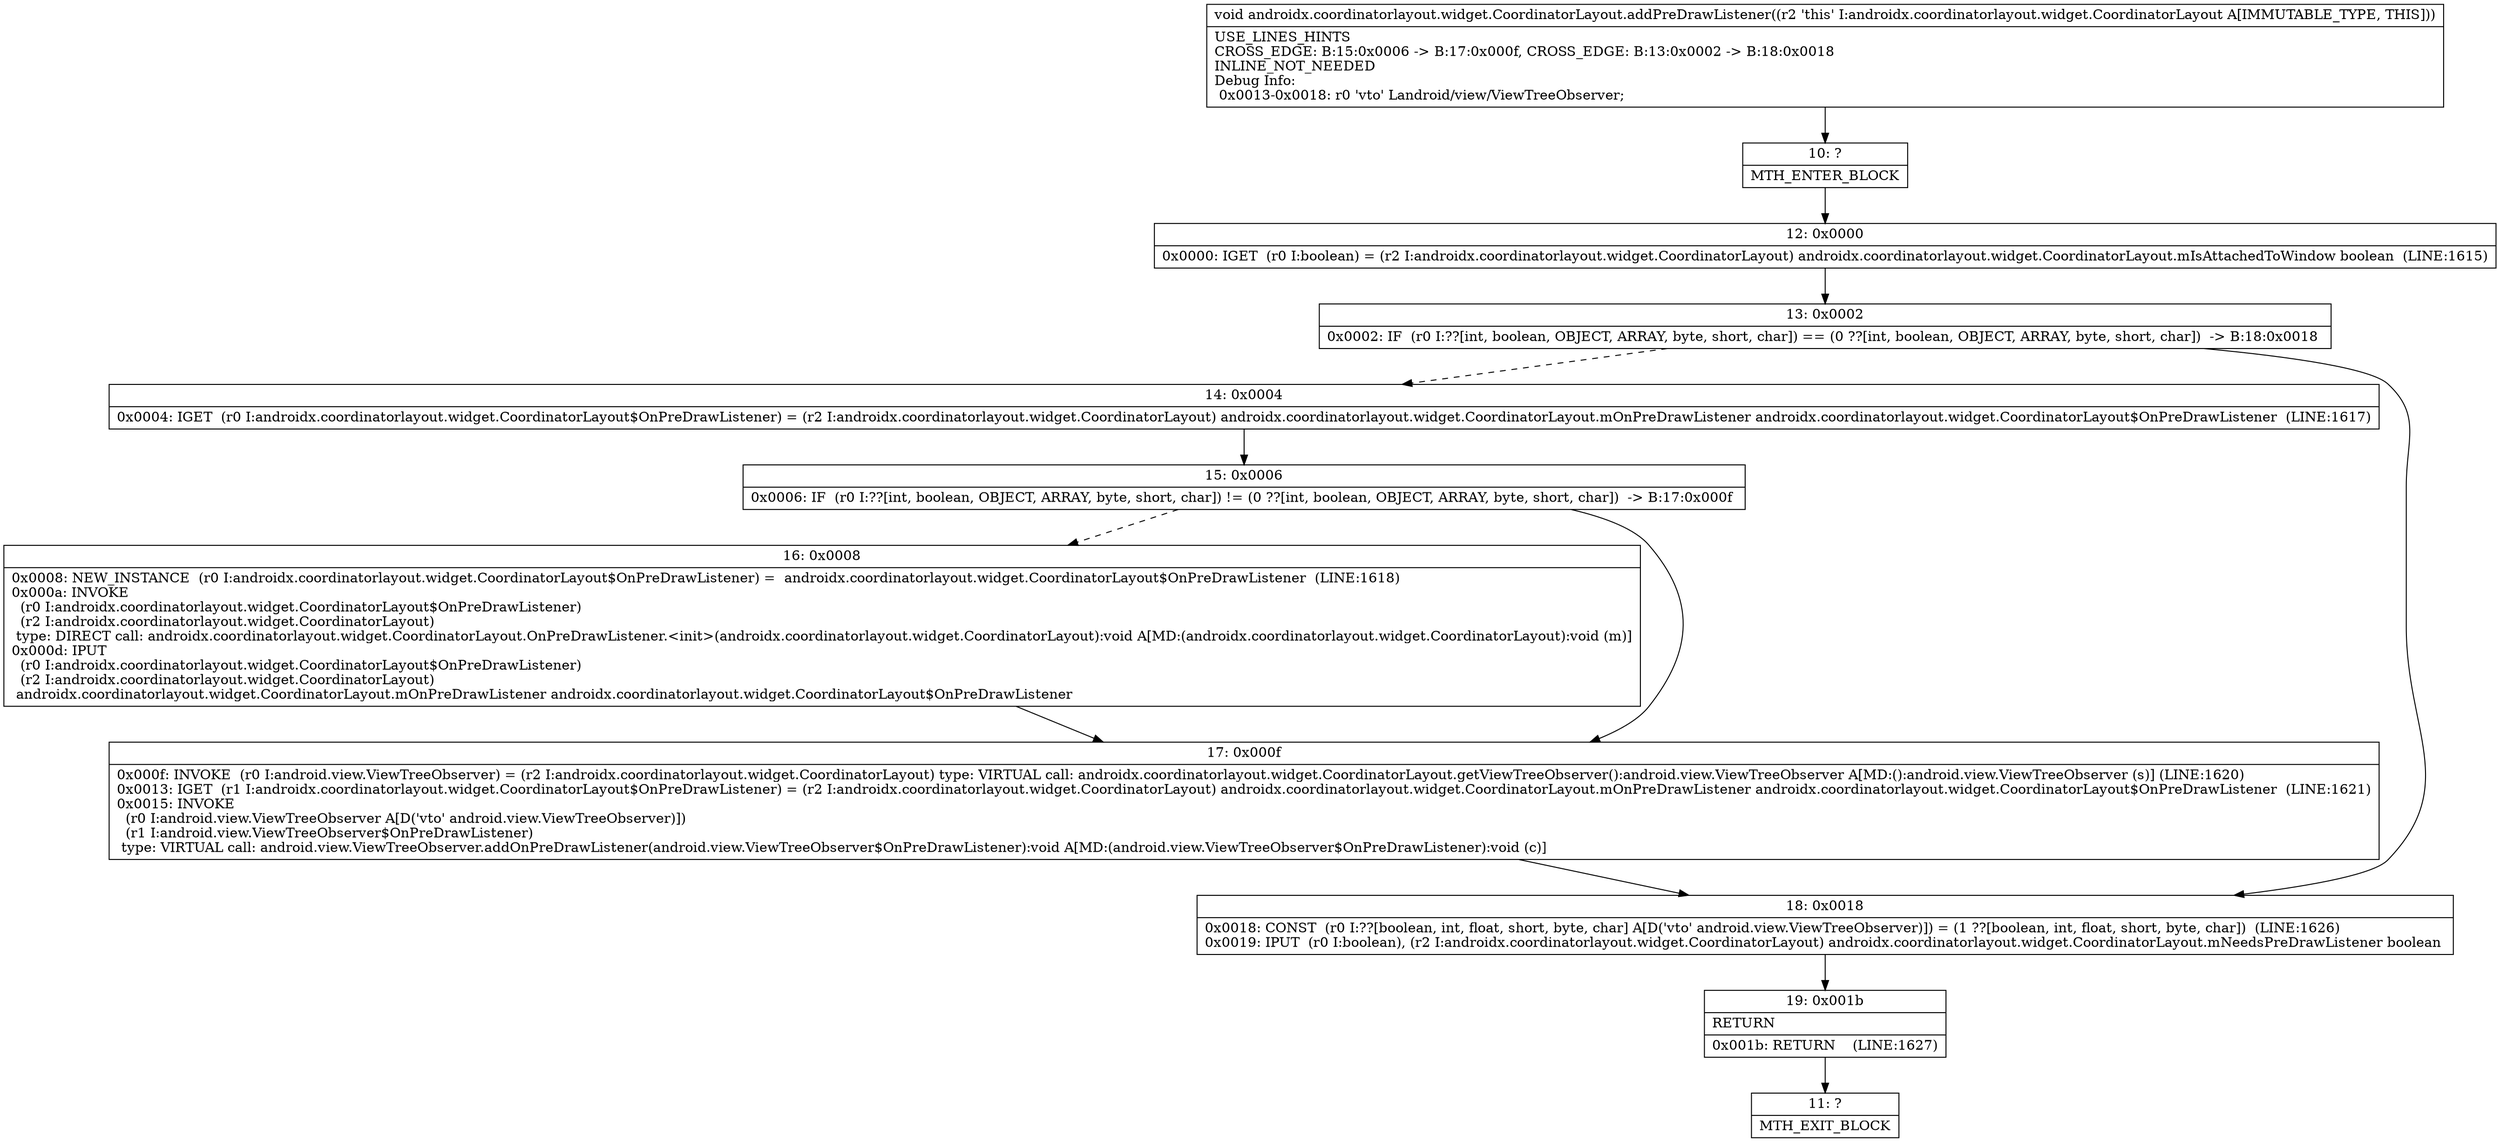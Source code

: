 digraph "CFG forandroidx.coordinatorlayout.widget.CoordinatorLayout.addPreDrawListener()V" {
Node_10 [shape=record,label="{10\:\ ?|MTH_ENTER_BLOCK\l}"];
Node_12 [shape=record,label="{12\:\ 0x0000|0x0000: IGET  (r0 I:boolean) = (r2 I:androidx.coordinatorlayout.widget.CoordinatorLayout) androidx.coordinatorlayout.widget.CoordinatorLayout.mIsAttachedToWindow boolean  (LINE:1615)\l}"];
Node_13 [shape=record,label="{13\:\ 0x0002|0x0002: IF  (r0 I:??[int, boolean, OBJECT, ARRAY, byte, short, char]) == (0 ??[int, boolean, OBJECT, ARRAY, byte, short, char])  \-\> B:18:0x0018 \l}"];
Node_14 [shape=record,label="{14\:\ 0x0004|0x0004: IGET  (r0 I:androidx.coordinatorlayout.widget.CoordinatorLayout$OnPreDrawListener) = (r2 I:androidx.coordinatorlayout.widget.CoordinatorLayout) androidx.coordinatorlayout.widget.CoordinatorLayout.mOnPreDrawListener androidx.coordinatorlayout.widget.CoordinatorLayout$OnPreDrawListener  (LINE:1617)\l}"];
Node_15 [shape=record,label="{15\:\ 0x0006|0x0006: IF  (r0 I:??[int, boolean, OBJECT, ARRAY, byte, short, char]) != (0 ??[int, boolean, OBJECT, ARRAY, byte, short, char])  \-\> B:17:0x000f \l}"];
Node_16 [shape=record,label="{16\:\ 0x0008|0x0008: NEW_INSTANCE  (r0 I:androidx.coordinatorlayout.widget.CoordinatorLayout$OnPreDrawListener) =  androidx.coordinatorlayout.widget.CoordinatorLayout$OnPreDrawListener  (LINE:1618)\l0x000a: INVOKE  \l  (r0 I:androidx.coordinatorlayout.widget.CoordinatorLayout$OnPreDrawListener)\l  (r2 I:androidx.coordinatorlayout.widget.CoordinatorLayout)\l type: DIRECT call: androidx.coordinatorlayout.widget.CoordinatorLayout.OnPreDrawListener.\<init\>(androidx.coordinatorlayout.widget.CoordinatorLayout):void A[MD:(androidx.coordinatorlayout.widget.CoordinatorLayout):void (m)]\l0x000d: IPUT  \l  (r0 I:androidx.coordinatorlayout.widget.CoordinatorLayout$OnPreDrawListener)\l  (r2 I:androidx.coordinatorlayout.widget.CoordinatorLayout)\l androidx.coordinatorlayout.widget.CoordinatorLayout.mOnPreDrawListener androidx.coordinatorlayout.widget.CoordinatorLayout$OnPreDrawListener \l}"];
Node_17 [shape=record,label="{17\:\ 0x000f|0x000f: INVOKE  (r0 I:android.view.ViewTreeObserver) = (r2 I:androidx.coordinatorlayout.widget.CoordinatorLayout) type: VIRTUAL call: androidx.coordinatorlayout.widget.CoordinatorLayout.getViewTreeObserver():android.view.ViewTreeObserver A[MD:():android.view.ViewTreeObserver (s)] (LINE:1620)\l0x0013: IGET  (r1 I:androidx.coordinatorlayout.widget.CoordinatorLayout$OnPreDrawListener) = (r2 I:androidx.coordinatorlayout.widget.CoordinatorLayout) androidx.coordinatorlayout.widget.CoordinatorLayout.mOnPreDrawListener androidx.coordinatorlayout.widget.CoordinatorLayout$OnPreDrawListener  (LINE:1621)\l0x0015: INVOKE  \l  (r0 I:android.view.ViewTreeObserver A[D('vto' android.view.ViewTreeObserver)])\l  (r1 I:android.view.ViewTreeObserver$OnPreDrawListener)\l type: VIRTUAL call: android.view.ViewTreeObserver.addOnPreDrawListener(android.view.ViewTreeObserver$OnPreDrawListener):void A[MD:(android.view.ViewTreeObserver$OnPreDrawListener):void (c)]\l}"];
Node_18 [shape=record,label="{18\:\ 0x0018|0x0018: CONST  (r0 I:??[boolean, int, float, short, byte, char] A[D('vto' android.view.ViewTreeObserver)]) = (1 ??[boolean, int, float, short, byte, char])  (LINE:1626)\l0x0019: IPUT  (r0 I:boolean), (r2 I:androidx.coordinatorlayout.widget.CoordinatorLayout) androidx.coordinatorlayout.widget.CoordinatorLayout.mNeedsPreDrawListener boolean \l}"];
Node_19 [shape=record,label="{19\:\ 0x001b|RETURN\l|0x001b: RETURN    (LINE:1627)\l}"];
Node_11 [shape=record,label="{11\:\ ?|MTH_EXIT_BLOCK\l}"];
MethodNode[shape=record,label="{void androidx.coordinatorlayout.widget.CoordinatorLayout.addPreDrawListener((r2 'this' I:androidx.coordinatorlayout.widget.CoordinatorLayout A[IMMUTABLE_TYPE, THIS]))  | USE_LINES_HINTS\lCROSS_EDGE: B:15:0x0006 \-\> B:17:0x000f, CROSS_EDGE: B:13:0x0002 \-\> B:18:0x0018\lINLINE_NOT_NEEDED\lDebug Info:\l  0x0013\-0x0018: r0 'vto' Landroid\/view\/ViewTreeObserver;\l}"];
MethodNode -> Node_10;Node_10 -> Node_12;
Node_12 -> Node_13;
Node_13 -> Node_14[style=dashed];
Node_13 -> Node_18;
Node_14 -> Node_15;
Node_15 -> Node_16[style=dashed];
Node_15 -> Node_17;
Node_16 -> Node_17;
Node_17 -> Node_18;
Node_18 -> Node_19;
Node_19 -> Node_11;
}

